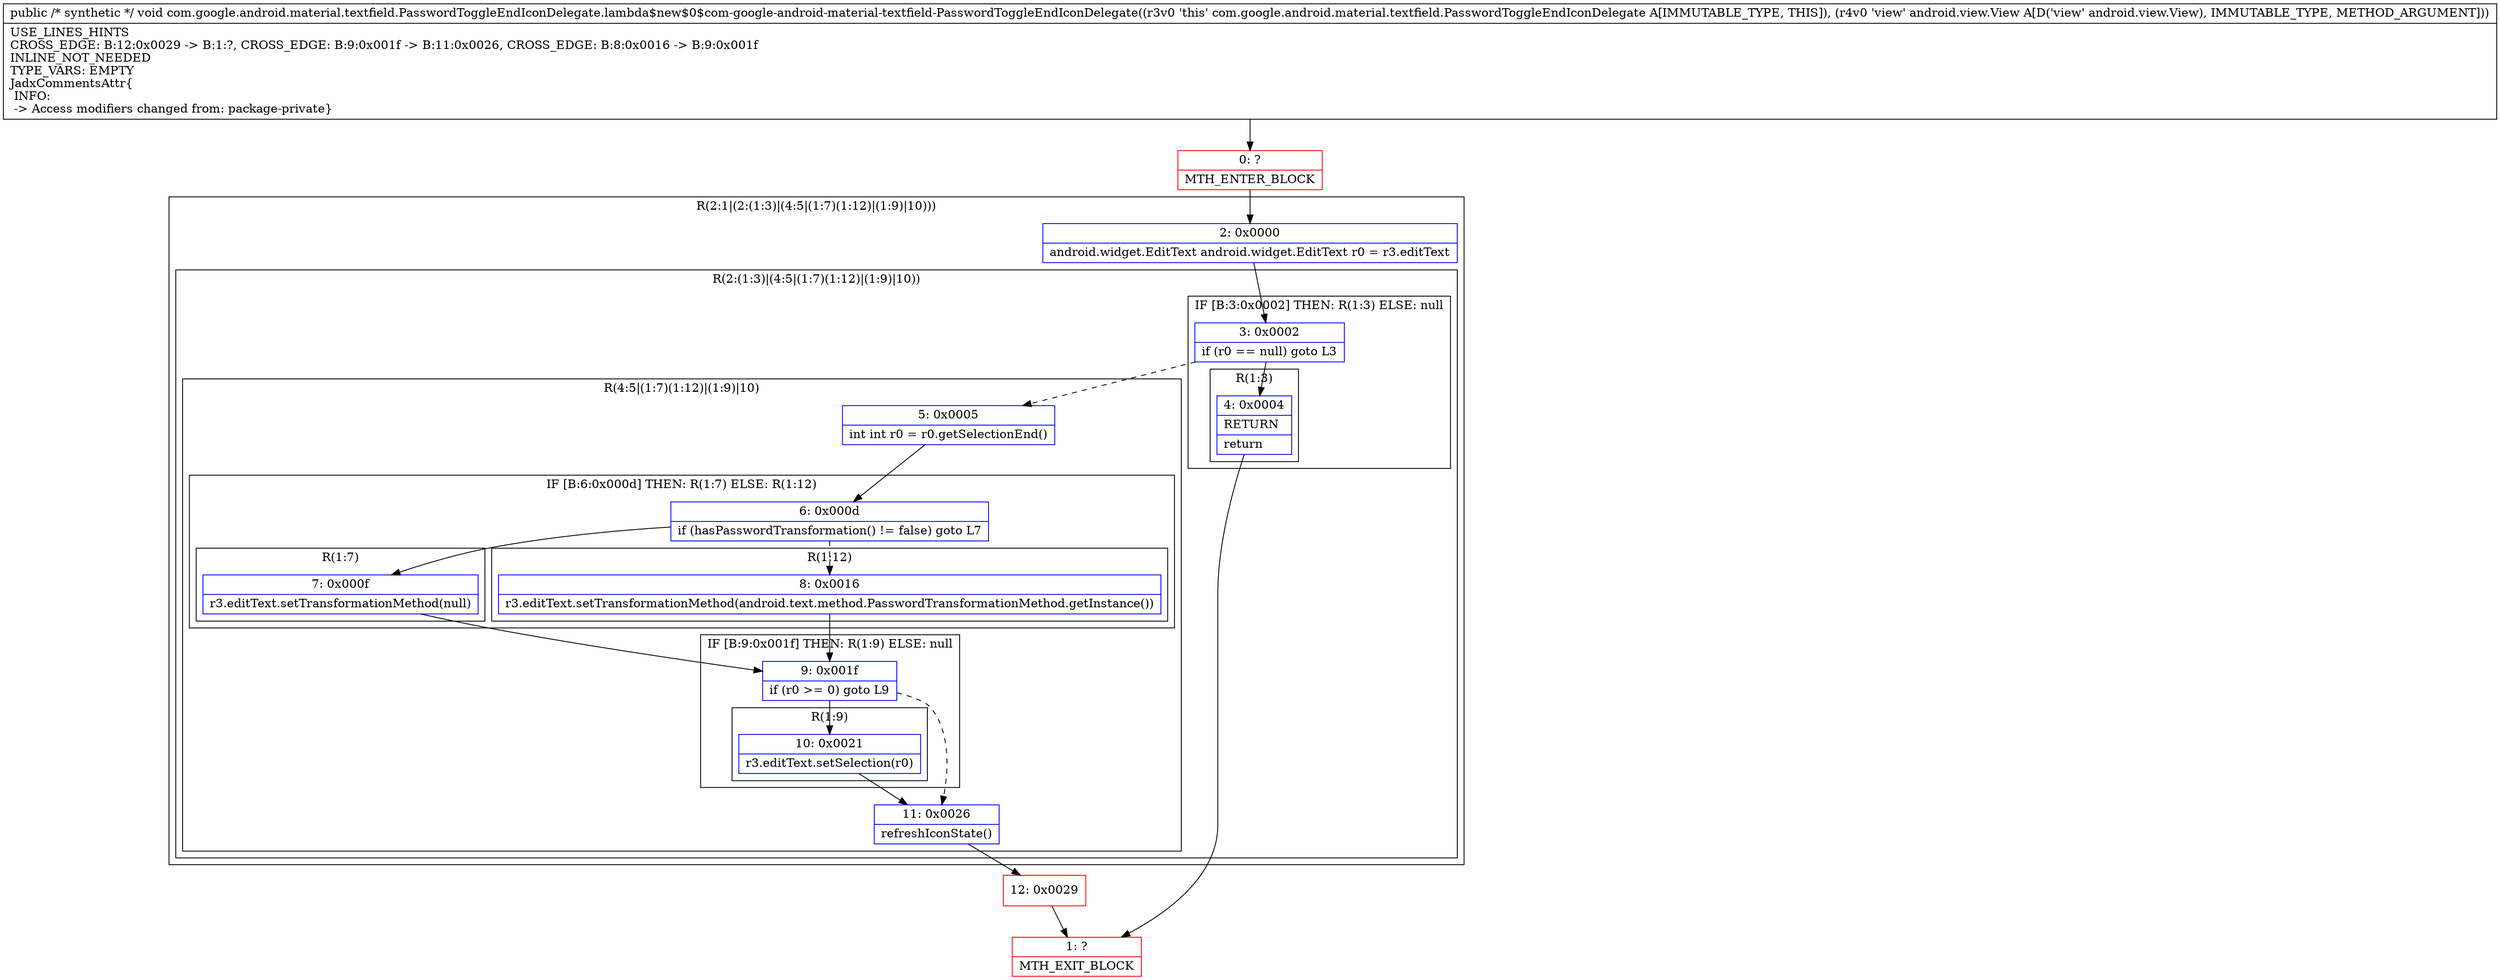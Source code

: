 digraph "CFG forcom.google.android.material.textfield.PasswordToggleEndIconDelegate.lambda$new$0$com\-google\-android\-material\-textfield\-PasswordToggleEndIconDelegate(Landroid\/view\/View;)V" {
subgraph cluster_Region_1058724196 {
label = "R(2:1|(2:(1:3)|(4:5|(1:7)(1:12)|(1:9)|10)))";
node [shape=record,color=blue];
Node_2 [shape=record,label="{2\:\ 0x0000|android.widget.EditText android.widget.EditText r0 = r3.editText\l}"];
subgraph cluster_Region_478750599 {
label = "R(2:(1:3)|(4:5|(1:7)(1:12)|(1:9)|10))";
node [shape=record,color=blue];
subgraph cluster_IfRegion_1613971744 {
label = "IF [B:3:0x0002] THEN: R(1:3) ELSE: null";
node [shape=record,color=blue];
Node_3 [shape=record,label="{3\:\ 0x0002|if (r0 == null) goto L3\l}"];
subgraph cluster_Region_932409661 {
label = "R(1:3)";
node [shape=record,color=blue];
Node_4 [shape=record,label="{4\:\ 0x0004|RETURN\l|return\l}"];
}
}
subgraph cluster_Region_1436589379 {
label = "R(4:5|(1:7)(1:12)|(1:9)|10)";
node [shape=record,color=blue];
Node_5 [shape=record,label="{5\:\ 0x0005|int int r0 = r0.getSelectionEnd()\l}"];
subgraph cluster_IfRegion_1720559717 {
label = "IF [B:6:0x000d] THEN: R(1:7) ELSE: R(1:12)";
node [shape=record,color=blue];
Node_6 [shape=record,label="{6\:\ 0x000d|if (hasPasswordTransformation() != false) goto L7\l}"];
subgraph cluster_Region_1261702456 {
label = "R(1:7)";
node [shape=record,color=blue];
Node_7 [shape=record,label="{7\:\ 0x000f|r3.editText.setTransformationMethod(null)\l}"];
}
subgraph cluster_Region_517258950 {
label = "R(1:12)";
node [shape=record,color=blue];
Node_8 [shape=record,label="{8\:\ 0x0016|r3.editText.setTransformationMethod(android.text.method.PasswordTransformationMethod.getInstance())\l}"];
}
}
subgraph cluster_IfRegion_1156721336 {
label = "IF [B:9:0x001f] THEN: R(1:9) ELSE: null";
node [shape=record,color=blue];
Node_9 [shape=record,label="{9\:\ 0x001f|if (r0 \>= 0) goto L9\l}"];
subgraph cluster_Region_768219835 {
label = "R(1:9)";
node [shape=record,color=blue];
Node_10 [shape=record,label="{10\:\ 0x0021|r3.editText.setSelection(r0)\l}"];
}
}
Node_11 [shape=record,label="{11\:\ 0x0026|refreshIconState()\l}"];
}
}
}
Node_0 [shape=record,color=red,label="{0\:\ ?|MTH_ENTER_BLOCK\l}"];
Node_1 [shape=record,color=red,label="{1\:\ ?|MTH_EXIT_BLOCK\l}"];
Node_12 [shape=record,color=red,label="{12\:\ 0x0029}"];
MethodNode[shape=record,label="{public \/* synthetic *\/ void com.google.android.material.textfield.PasswordToggleEndIconDelegate.lambda$new$0$com\-google\-android\-material\-textfield\-PasswordToggleEndIconDelegate((r3v0 'this' com.google.android.material.textfield.PasswordToggleEndIconDelegate A[IMMUTABLE_TYPE, THIS]), (r4v0 'view' android.view.View A[D('view' android.view.View), IMMUTABLE_TYPE, METHOD_ARGUMENT]))  | USE_LINES_HINTS\lCROSS_EDGE: B:12:0x0029 \-\> B:1:?, CROSS_EDGE: B:9:0x001f \-\> B:11:0x0026, CROSS_EDGE: B:8:0x0016 \-\> B:9:0x001f\lINLINE_NOT_NEEDED\lTYPE_VARS: EMPTY\lJadxCommentsAttr\{\l INFO: \l \-\> Access modifiers changed from: package\-private\}\l}"];
MethodNode -> Node_0;Node_2 -> Node_3;
Node_3 -> Node_4;
Node_3 -> Node_5[style=dashed];
Node_4 -> Node_1;
Node_5 -> Node_6;
Node_6 -> Node_7;
Node_6 -> Node_8[style=dashed];
Node_7 -> Node_9;
Node_8 -> Node_9;
Node_9 -> Node_10;
Node_9 -> Node_11[style=dashed];
Node_10 -> Node_11;
Node_11 -> Node_12;
Node_0 -> Node_2;
Node_12 -> Node_1;
}

